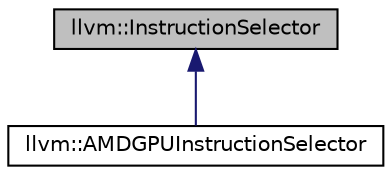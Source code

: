 digraph "llvm::InstructionSelector"
{
 // LATEX_PDF_SIZE
  bgcolor="transparent";
  edge [fontname="Helvetica",fontsize="10",labelfontname="Helvetica",labelfontsize="10"];
  node [fontname="Helvetica",fontsize="10",shape=record];
  Node1 [label="llvm::InstructionSelector",height=0.2,width=0.4,color="black", fillcolor="grey75", style="filled", fontcolor="black",tooltip="Provides the logic to select generic machine instructions."];
  Node1 -> Node2 [dir="back",color="midnightblue",fontsize="10",style="solid",fontname="Helvetica"];
  Node2 [label="llvm::AMDGPUInstructionSelector",height=0.2,width=0.4,color="black",URL="$classllvm_1_1AMDGPUInstructionSelector.html",tooltip=" "];
}
